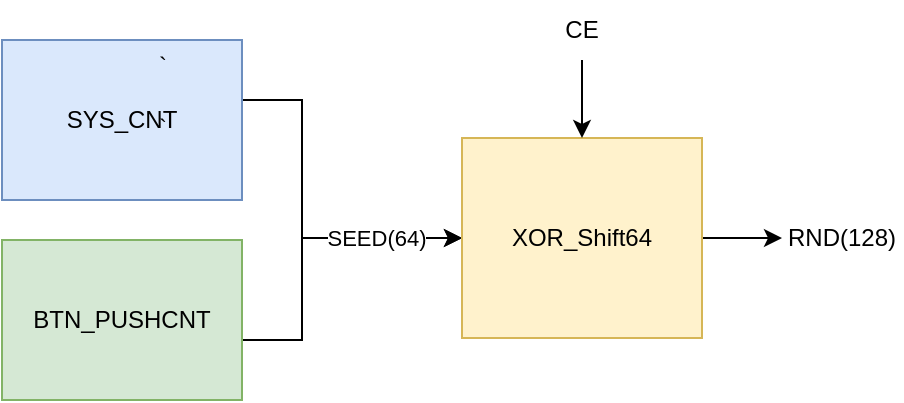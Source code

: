<mxfile version="26.1.1">
  <diagram name="페이지-1" id="1z1DHauVbVUXiZ4sfoc0">
    <mxGraphModel dx="755" dy="440" grid="1" gridSize="10" guides="1" tooltips="1" connect="1" arrows="1" fold="1" page="1" pageScale="1" pageWidth="1169" pageHeight="827" math="0" shadow="0">
      <root>
        <mxCell id="0" />
        <mxCell id="1" parent="0" />
        <mxCell id="xNKRESz1Tce53zeVWjh8-8" style="edgeStyle=orthogonalEdgeStyle;rounded=0;orthogonalLoop=1;jettySize=auto;html=1;entryX=0;entryY=0.5;entryDx=0;entryDy=0;exitX=0.976;exitY=0.5;exitDx=0;exitDy=0;exitPerimeter=0;" edge="1" parent="1" source="xNKRESz1Tce53zeVWjh8-1" target="xNKRESz1Tce53zeVWjh8-7">
          <mxGeometry relative="1" as="geometry">
            <Array as="points">
              <mxPoint x="637" y="410" />
              <mxPoint x="670" y="410" />
              <mxPoint x="670" y="479" />
            </Array>
          </mxGeometry>
        </mxCell>
        <mxCell id="xNKRESz1Tce53zeVWjh8-1" value="SYS_CNT" style="rounded=0;whiteSpace=wrap;html=1;fillColor=#dae8fc;strokeColor=#6c8ebf;" vertex="1" parent="1">
          <mxGeometry x="520" y="380" width="120" height="80" as="geometry" />
        </mxCell>
        <mxCell id="xNKRESz1Tce53zeVWjh8-2" value="`" style="text;html=1;align=center;verticalAlign=middle;resizable=0;points=[];autosize=1;strokeColor=none;fillColor=none;" vertex="1" parent="1">
          <mxGeometry x="585" y="378" width="30" height="30" as="geometry" />
        </mxCell>
        <mxCell id="xNKRESz1Tce53zeVWjh8-3" value="`" style="text;html=1;align=center;verticalAlign=middle;resizable=0;points=[];autosize=1;strokeColor=none;fillColor=none;" vertex="1" parent="1">
          <mxGeometry x="585" y="409" width="30" height="30" as="geometry" />
        </mxCell>
        <mxCell id="xNKRESz1Tce53zeVWjh8-9" style="edgeStyle=orthogonalEdgeStyle;rounded=0;orthogonalLoop=1;jettySize=auto;html=1;entryX=0;entryY=0.5;entryDx=0;entryDy=0;exitX=1;exitY=0.5;exitDx=0;exitDy=0;" edge="1" parent="1" source="xNKRESz1Tce53zeVWjh8-5" target="xNKRESz1Tce53zeVWjh8-7">
          <mxGeometry relative="1" as="geometry">
            <Array as="points">
              <mxPoint x="640" y="530" />
              <mxPoint x="670" y="530" />
              <mxPoint x="670" y="479" />
            </Array>
          </mxGeometry>
        </mxCell>
        <mxCell id="xNKRESz1Tce53zeVWjh8-17" value="SEED(64)" style="edgeLabel;html=1;align=center;verticalAlign=middle;resizable=0;points=[];" vertex="1" connectable="0" parent="xNKRESz1Tce53zeVWjh8-9">
          <mxGeometry x="0.493" relative="1" as="geometry">
            <mxPoint as="offset" />
          </mxGeometry>
        </mxCell>
        <mxCell id="xNKRESz1Tce53zeVWjh8-5" value="BTN_PUSHCNT" style="rounded=0;whiteSpace=wrap;html=1;fillColor=#d5e8d4;strokeColor=#82b366;" vertex="1" parent="1">
          <mxGeometry x="520" y="480" width="120" height="80" as="geometry" />
        </mxCell>
        <mxCell id="xNKRESz1Tce53zeVWjh8-16" value="" style="edgeStyle=orthogonalEdgeStyle;rounded=0;orthogonalLoop=1;jettySize=auto;html=1;" edge="1" parent="1" source="xNKRESz1Tce53zeVWjh8-7" target="xNKRESz1Tce53zeVWjh8-15">
          <mxGeometry relative="1" as="geometry" />
        </mxCell>
        <mxCell id="xNKRESz1Tce53zeVWjh8-7" value="XOR_Shift64" style="rounded=0;whiteSpace=wrap;html=1;fillColor=#fff2cc;strokeColor=#d6b656;" vertex="1" parent="1">
          <mxGeometry x="750" y="429" width="120" height="100" as="geometry" />
        </mxCell>
        <mxCell id="xNKRESz1Tce53zeVWjh8-14" value="" style="edgeStyle=orthogonalEdgeStyle;rounded=0;orthogonalLoop=1;jettySize=auto;html=1;" edge="1" parent="1" source="xNKRESz1Tce53zeVWjh8-13" target="xNKRESz1Tce53zeVWjh8-7">
          <mxGeometry relative="1" as="geometry" />
        </mxCell>
        <mxCell id="xNKRESz1Tce53zeVWjh8-13" value="CE" style="text;html=1;align=center;verticalAlign=middle;whiteSpace=wrap;rounded=0;" vertex="1" parent="1">
          <mxGeometry x="780" y="360" width="60" height="30" as="geometry" />
        </mxCell>
        <mxCell id="xNKRESz1Tce53zeVWjh8-15" value="RND(128)" style="text;html=1;align=center;verticalAlign=middle;whiteSpace=wrap;rounded=0;" vertex="1" parent="1">
          <mxGeometry x="910" y="464" width="60" height="30" as="geometry" />
        </mxCell>
      </root>
    </mxGraphModel>
  </diagram>
</mxfile>
